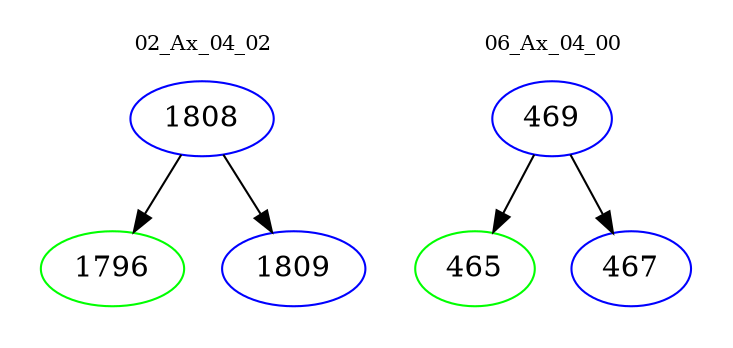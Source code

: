 digraph{
subgraph cluster_0 {
color = white
label = "02_Ax_04_02";
fontsize=10;
T0_1808 [label="1808", color="blue"]
T0_1808 -> T0_1796 [color="black"]
T0_1796 [label="1796", color="green"]
T0_1808 -> T0_1809 [color="black"]
T0_1809 [label="1809", color="blue"]
}
subgraph cluster_1 {
color = white
label = "06_Ax_04_00";
fontsize=10;
T1_469 [label="469", color="blue"]
T1_469 -> T1_465 [color="black"]
T1_465 [label="465", color="green"]
T1_469 -> T1_467 [color="black"]
T1_467 [label="467", color="blue"]
}
}
